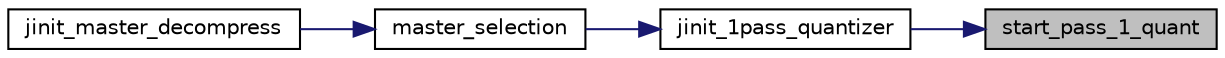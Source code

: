digraph "start_pass_1_quant"
{
 // LATEX_PDF_SIZE
  bgcolor="transparent";
  edge [fontname="Helvetica",fontsize="10",labelfontname="Helvetica",labelfontsize="10"];
  node [fontname="Helvetica",fontsize="10",shape=record];
  rankdir="RL";
  Node124 [label="start_pass_1_quant",height=0.2,width=0.4,color="black", fillcolor="grey75", style="filled", fontcolor="black",tooltip=" "];
  Node124 -> Node125 [dir="back",color="midnightblue",fontsize="10",style="solid"];
  Node125 [label="jinit_1pass_quantizer",height=0.2,width=0.4,color="black",URL="$jquant1_8c.html#a5a9591c850cb268bdac2969f67602c03",tooltip=" "];
  Node125 -> Node126 [dir="back",color="midnightblue",fontsize="10",style="solid"];
  Node126 [label="master_selection",height=0.2,width=0.4,color="black",URL="$jdmaster_8c.html#a440a4f3af47f35f6dd2a353329bc3baf",tooltip=" "];
  Node126 -> Node127 [dir="back",color="midnightblue",fontsize="10",style="solid"];
  Node127 [label="jinit_master_decompress",height=0.2,width=0.4,color="black",URL="$jdmaster_8c.html#a103160e5ec5fd80c654e74f633b14818",tooltip=" "];
}
